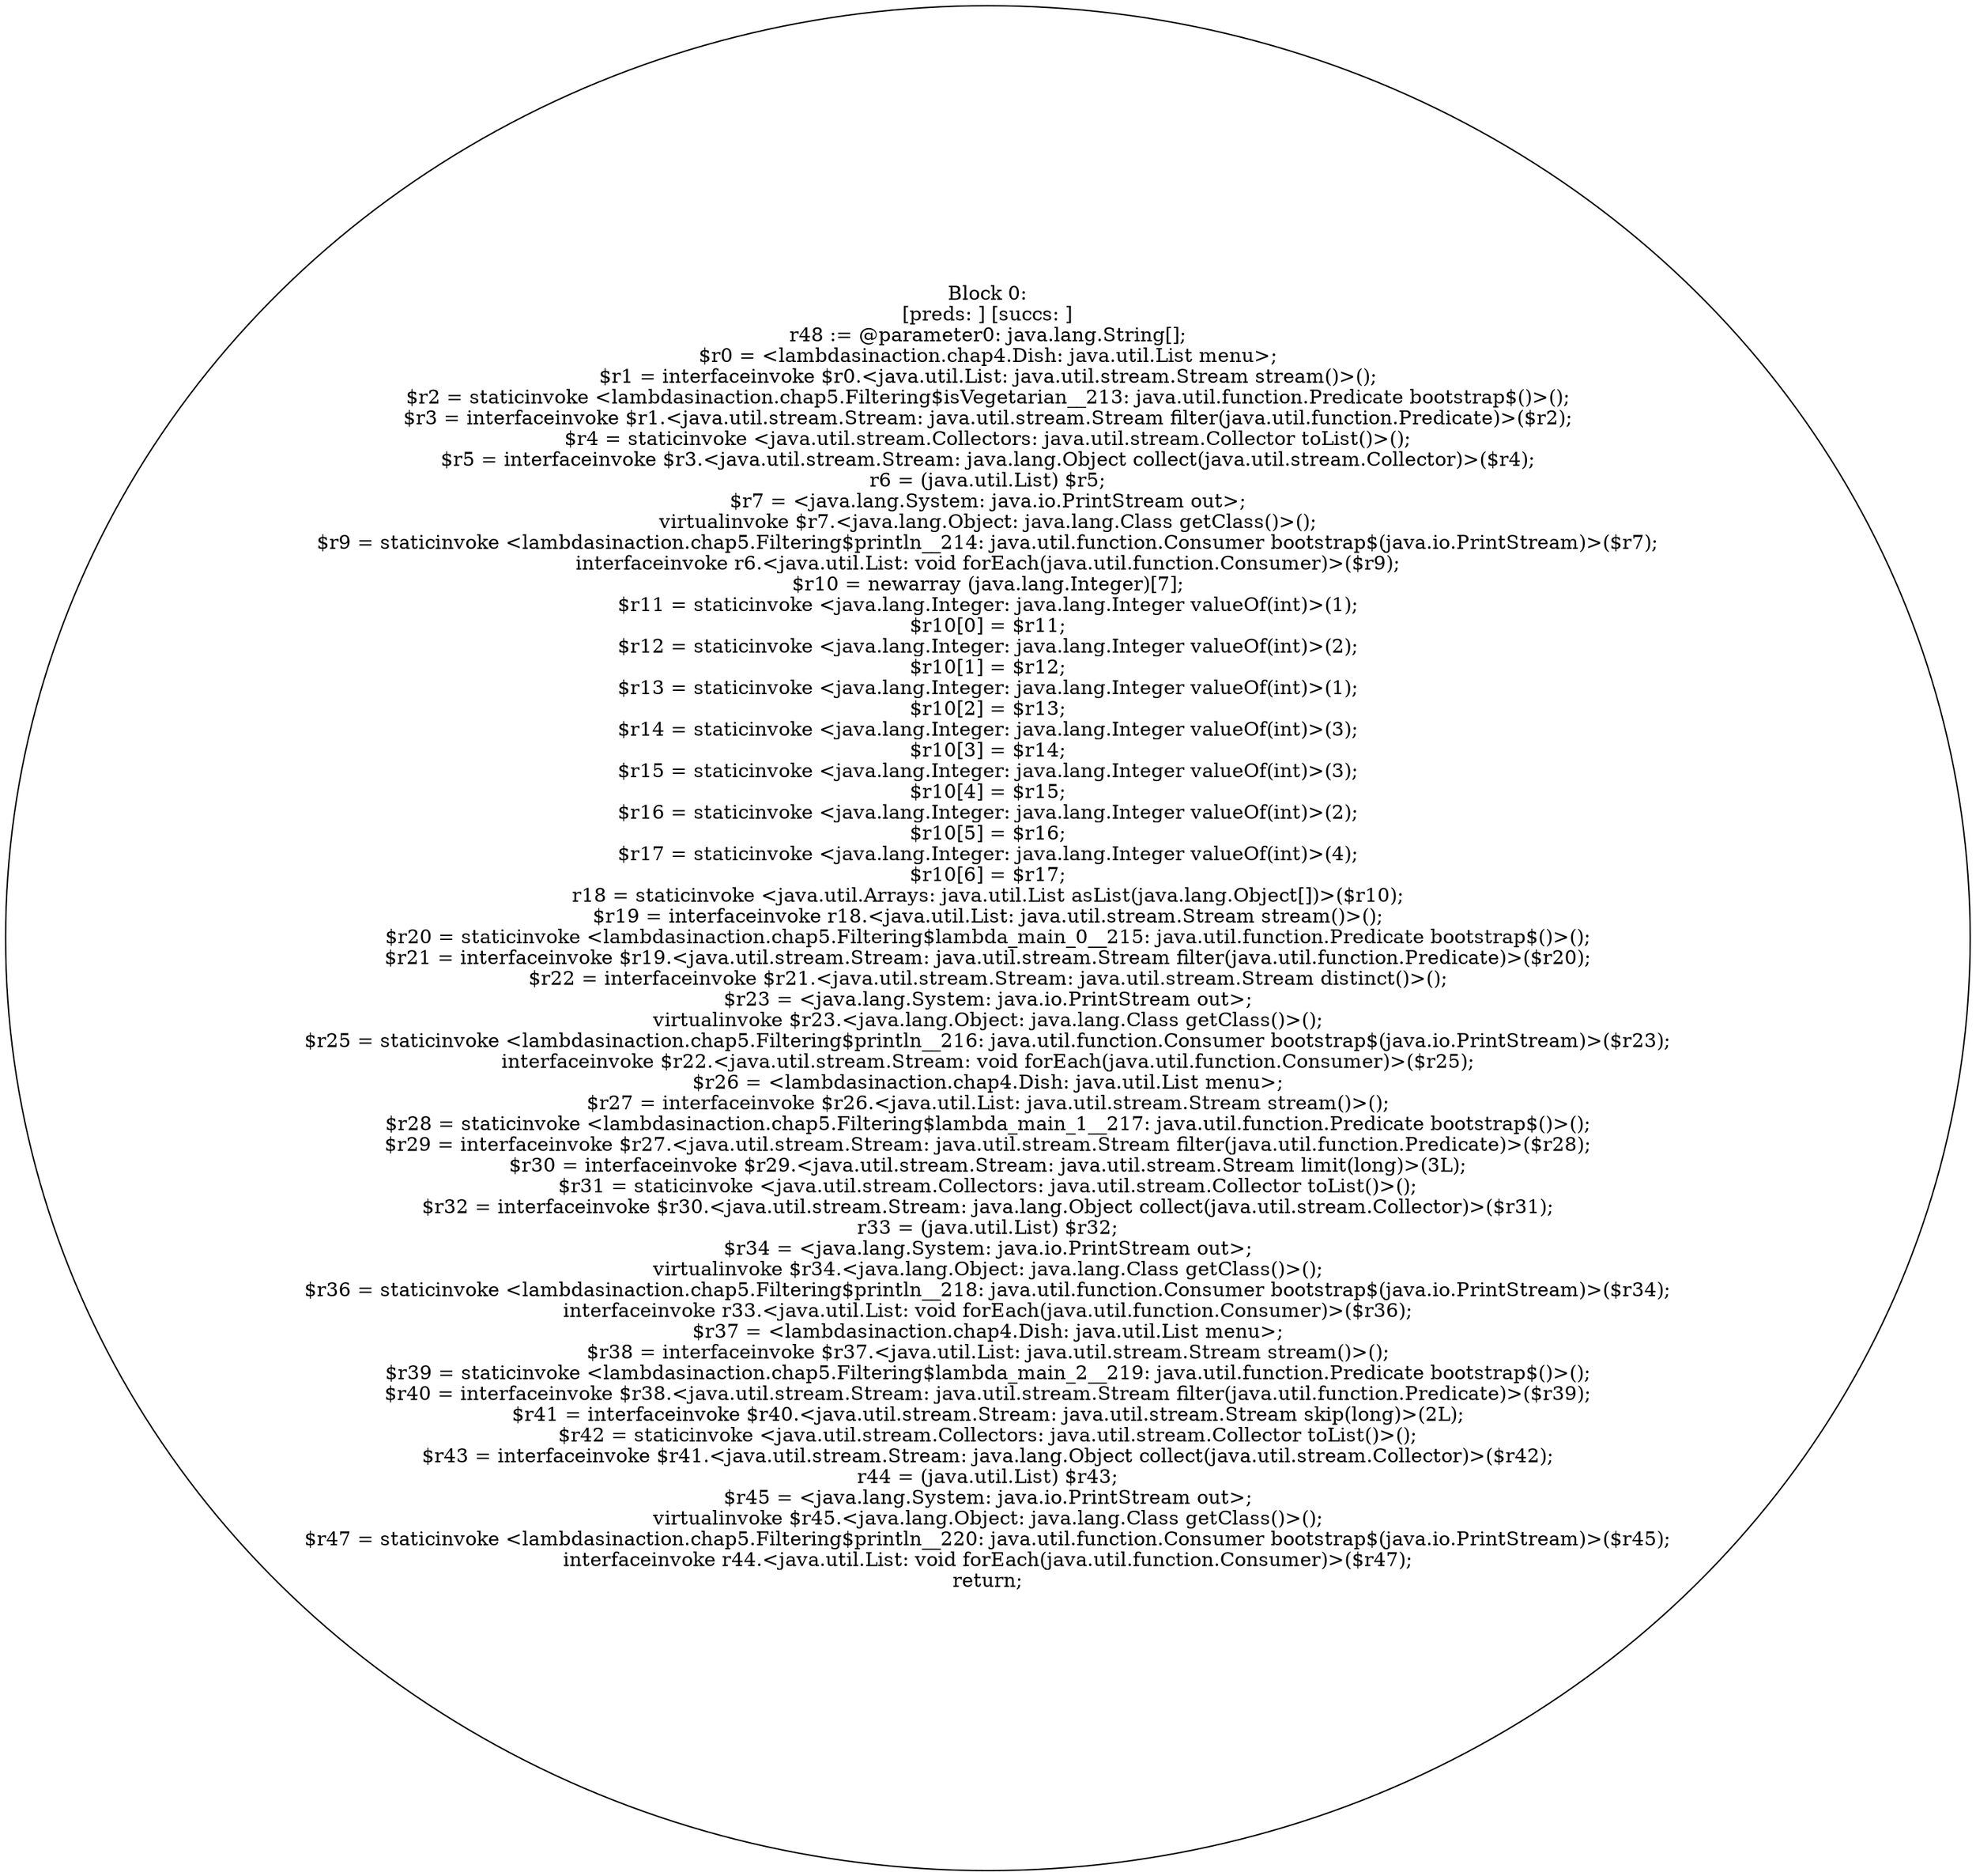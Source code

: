 digraph "unitGraph" {
    "Block 0:
[preds: ] [succs: ]
r48 := @parameter0: java.lang.String[];
$r0 = <lambdasinaction.chap4.Dish: java.util.List menu>;
$r1 = interfaceinvoke $r0.<java.util.List: java.util.stream.Stream stream()>();
$r2 = staticinvoke <lambdasinaction.chap5.Filtering$isVegetarian__213: java.util.function.Predicate bootstrap$()>();
$r3 = interfaceinvoke $r1.<java.util.stream.Stream: java.util.stream.Stream filter(java.util.function.Predicate)>($r2);
$r4 = staticinvoke <java.util.stream.Collectors: java.util.stream.Collector toList()>();
$r5 = interfaceinvoke $r3.<java.util.stream.Stream: java.lang.Object collect(java.util.stream.Collector)>($r4);
r6 = (java.util.List) $r5;
$r7 = <java.lang.System: java.io.PrintStream out>;
virtualinvoke $r7.<java.lang.Object: java.lang.Class getClass()>();
$r9 = staticinvoke <lambdasinaction.chap5.Filtering$println__214: java.util.function.Consumer bootstrap$(java.io.PrintStream)>($r7);
interfaceinvoke r6.<java.util.List: void forEach(java.util.function.Consumer)>($r9);
$r10 = newarray (java.lang.Integer)[7];
$r11 = staticinvoke <java.lang.Integer: java.lang.Integer valueOf(int)>(1);
$r10[0] = $r11;
$r12 = staticinvoke <java.lang.Integer: java.lang.Integer valueOf(int)>(2);
$r10[1] = $r12;
$r13 = staticinvoke <java.lang.Integer: java.lang.Integer valueOf(int)>(1);
$r10[2] = $r13;
$r14 = staticinvoke <java.lang.Integer: java.lang.Integer valueOf(int)>(3);
$r10[3] = $r14;
$r15 = staticinvoke <java.lang.Integer: java.lang.Integer valueOf(int)>(3);
$r10[4] = $r15;
$r16 = staticinvoke <java.lang.Integer: java.lang.Integer valueOf(int)>(2);
$r10[5] = $r16;
$r17 = staticinvoke <java.lang.Integer: java.lang.Integer valueOf(int)>(4);
$r10[6] = $r17;
r18 = staticinvoke <java.util.Arrays: java.util.List asList(java.lang.Object[])>($r10);
$r19 = interfaceinvoke r18.<java.util.List: java.util.stream.Stream stream()>();
$r20 = staticinvoke <lambdasinaction.chap5.Filtering$lambda_main_0__215: java.util.function.Predicate bootstrap$()>();
$r21 = interfaceinvoke $r19.<java.util.stream.Stream: java.util.stream.Stream filter(java.util.function.Predicate)>($r20);
$r22 = interfaceinvoke $r21.<java.util.stream.Stream: java.util.stream.Stream distinct()>();
$r23 = <java.lang.System: java.io.PrintStream out>;
virtualinvoke $r23.<java.lang.Object: java.lang.Class getClass()>();
$r25 = staticinvoke <lambdasinaction.chap5.Filtering$println__216: java.util.function.Consumer bootstrap$(java.io.PrintStream)>($r23);
interfaceinvoke $r22.<java.util.stream.Stream: void forEach(java.util.function.Consumer)>($r25);
$r26 = <lambdasinaction.chap4.Dish: java.util.List menu>;
$r27 = interfaceinvoke $r26.<java.util.List: java.util.stream.Stream stream()>();
$r28 = staticinvoke <lambdasinaction.chap5.Filtering$lambda_main_1__217: java.util.function.Predicate bootstrap$()>();
$r29 = interfaceinvoke $r27.<java.util.stream.Stream: java.util.stream.Stream filter(java.util.function.Predicate)>($r28);
$r30 = interfaceinvoke $r29.<java.util.stream.Stream: java.util.stream.Stream limit(long)>(3L);
$r31 = staticinvoke <java.util.stream.Collectors: java.util.stream.Collector toList()>();
$r32 = interfaceinvoke $r30.<java.util.stream.Stream: java.lang.Object collect(java.util.stream.Collector)>($r31);
r33 = (java.util.List) $r32;
$r34 = <java.lang.System: java.io.PrintStream out>;
virtualinvoke $r34.<java.lang.Object: java.lang.Class getClass()>();
$r36 = staticinvoke <lambdasinaction.chap5.Filtering$println__218: java.util.function.Consumer bootstrap$(java.io.PrintStream)>($r34);
interfaceinvoke r33.<java.util.List: void forEach(java.util.function.Consumer)>($r36);
$r37 = <lambdasinaction.chap4.Dish: java.util.List menu>;
$r38 = interfaceinvoke $r37.<java.util.List: java.util.stream.Stream stream()>();
$r39 = staticinvoke <lambdasinaction.chap5.Filtering$lambda_main_2__219: java.util.function.Predicate bootstrap$()>();
$r40 = interfaceinvoke $r38.<java.util.stream.Stream: java.util.stream.Stream filter(java.util.function.Predicate)>($r39);
$r41 = interfaceinvoke $r40.<java.util.stream.Stream: java.util.stream.Stream skip(long)>(2L);
$r42 = staticinvoke <java.util.stream.Collectors: java.util.stream.Collector toList()>();
$r43 = interfaceinvoke $r41.<java.util.stream.Stream: java.lang.Object collect(java.util.stream.Collector)>($r42);
r44 = (java.util.List) $r43;
$r45 = <java.lang.System: java.io.PrintStream out>;
virtualinvoke $r45.<java.lang.Object: java.lang.Class getClass()>();
$r47 = staticinvoke <lambdasinaction.chap5.Filtering$println__220: java.util.function.Consumer bootstrap$(java.io.PrintStream)>($r45);
interfaceinvoke r44.<java.util.List: void forEach(java.util.function.Consumer)>($r47);
return;
"
}
